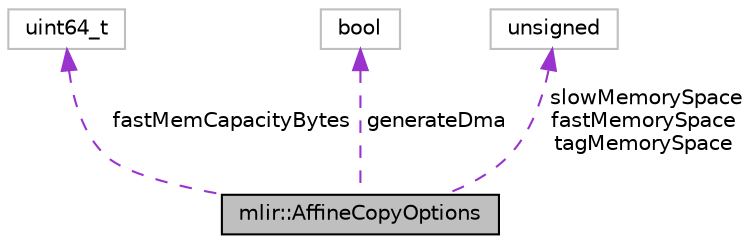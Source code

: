 digraph "mlir::AffineCopyOptions"
{
  bgcolor="transparent";
  edge [fontname="Helvetica",fontsize="10",labelfontname="Helvetica",labelfontsize="10"];
  node [fontname="Helvetica",fontsize="10",shape=record];
  Node1 [label="mlir::AffineCopyOptions",height=0.2,width=0.4,color="black", fillcolor="grey75", style="filled", fontcolor="black"];
  Node2 -> Node1 [dir="back",color="darkorchid3",fontsize="10",style="dashed",label=" fastMemCapacityBytes" ,fontname="Helvetica"];
  Node2 [label="uint64_t",height=0.2,width=0.4,color="grey75"];
  Node3 -> Node1 [dir="back",color="darkorchid3",fontsize="10",style="dashed",label=" generateDma" ,fontname="Helvetica"];
  Node3 [label="bool",height=0.2,width=0.4,color="grey75"];
  Node4 -> Node1 [dir="back",color="darkorchid3",fontsize="10",style="dashed",label=" slowMemorySpace\nfastMemorySpace\ntagMemorySpace" ,fontname="Helvetica"];
  Node4 [label="unsigned",height=0.2,width=0.4,color="grey75"];
}
